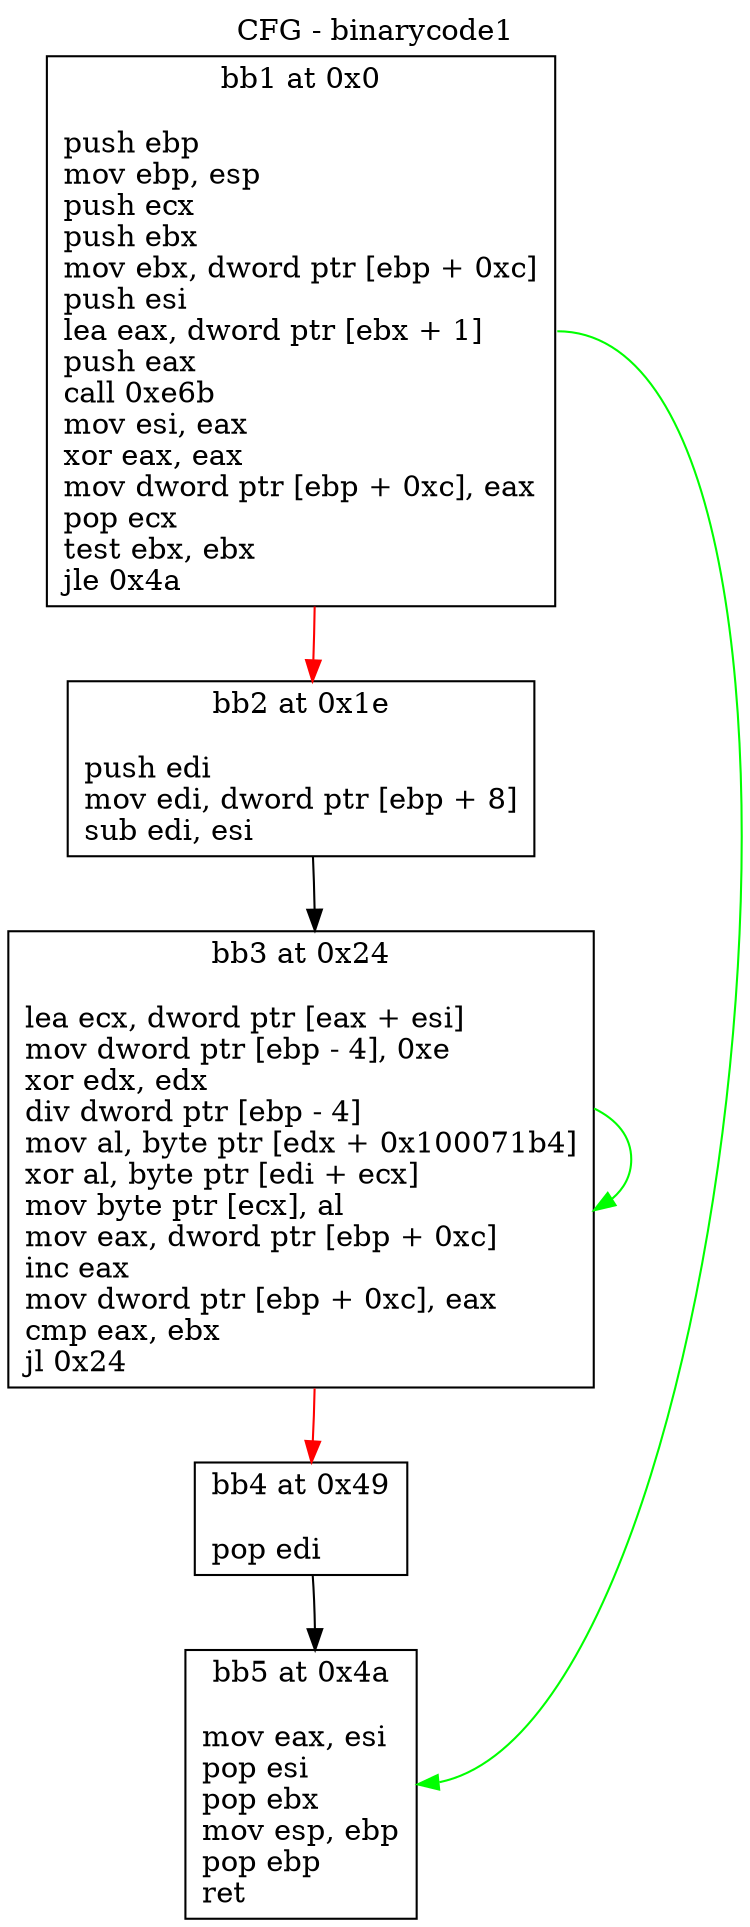 digraph CFG {
  label="CFG - binarycode1";

  labelloc=top;
  splines=splines;

  bb1 -> bb2 -> bb3 -> bb4 -> bb5 [style=invis];

  bb1 [shape=box, label="bb1 at 0x0\n\npush ebp\lmov ebp, esp\lpush ecx\lpush ebx\lmov ebx, dword ptr [ebp + 0xc]\lpush esi\llea eax, dword ptr [ebx + 1]\lpush eax\lcall 0xe6b\lmov esi, eax\lxor eax, eax\lmov dword ptr [ebp + 0xc], eax\lpop ecx\ltest ebx, ebx\ljle 0x4a\l"];
  bb1:e -> bb5:e[color=green];
  bb1 -> bb2[color=red];
  bb2 [shape=box, label="bb2 at 0x1e\n\npush edi\lmov edi, dword ptr [ebp + 8]\lsub edi, esi\l"];
  bb2 -> bb3;
  bb3 [shape=box, label="bb3 at 0x24\n\nlea ecx, dword ptr [eax + esi]\lmov dword ptr [ebp - 4], 0xe\lxor edx, edx\ldiv dword ptr [ebp - 4]\lmov al, byte ptr [edx + 0x100071b4]\lxor al, byte ptr [edi + ecx]\lmov byte ptr [ecx], al\lmov eax, dword ptr [ebp + 0xc]\linc eax\lmov dword ptr [ebp + 0xc], eax\lcmp eax, ebx\ljl 0x24\l"];
  bb3 -> bb3[color=green];
  bb3 -> bb4[color=red];
  bb4 [shape=box, label="bb4 at 0x49\n\npop edi\l"];
  bb4 -> bb5;
  bb5 [shape=box, label="bb5 at 0x4a\n\nmov eax, esi\lpop esi\lpop ebx\lmov esp, ebp\lpop ebp\lret \l"];

}

